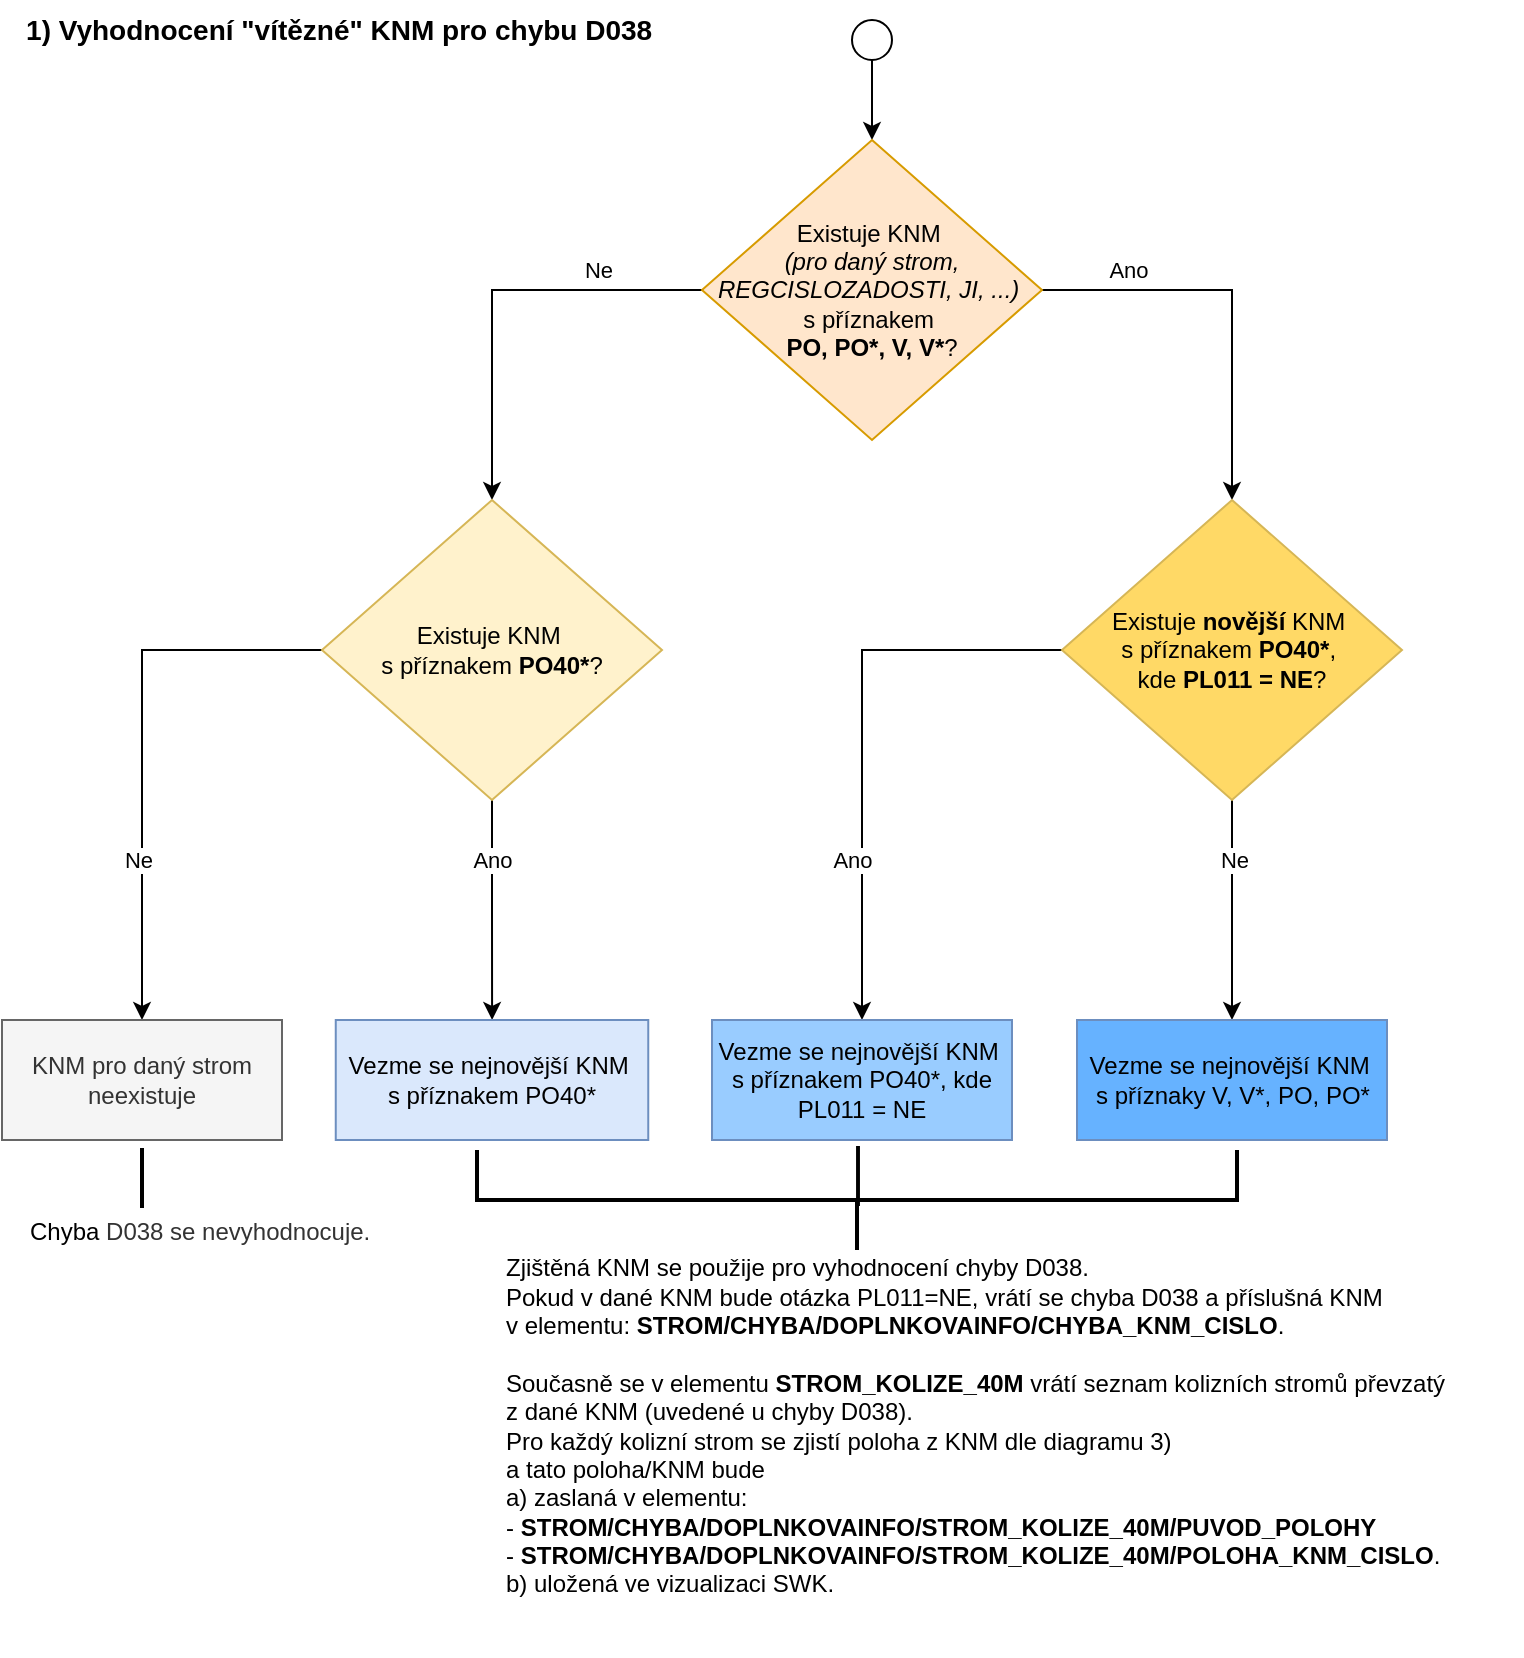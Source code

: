 <mxfile version="26.0.4">
  <diagram name="Page-1" id="bNCsUeAV-b57NKfiwM2c">
    <mxGraphModel dx="2074" dy="1140" grid="1" gridSize="10" guides="1" tooltips="1" connect="1" arrows="1" fold="1" page="1" pageScale="1" pageWidth="827" pageHeight="1169" math="0" shadow="0">
      <root>
        <mxCell id="0" />
        <mxCell id="1" parent="0" />
        <mxCell id="CYBgHtMGrmPmqzuvCU_k-2" value="" style="edgeStyle=orthogonalEdgeStyle;rounded=0;orthogonalLoop=1;jettySize=auto;html=1;" edge="1" parent="1" source="CYBgHtMGrmPmqzuvCU_k-3" target="CYBgHtMGrmPmqzuvCU_k-8">
          <mxGeometry relative="1" as="geometry" />
        </mxCell>
        <mxCell id="CYBgHtMGrmPmqzuvCU_k-3" value="" style="ellipse;whiteSpace=wrap;html=1;aspect=fixed;" vertex="1" parent="1">
          <mxGeometry x="465" y="90" width="20" height="20" as="geometry" />
        </mxCell>
        <mxCell id="CYBgHtMGrmPmqzuvCU_k-4" value="" style="edgeStyle=orthogonalEdgeStyle;rounded=0;orthogonalLoop=1;jettySize=auto;html=1;" edge="1" parent="1" source="CYBgHtMGrmPmqzuvCU_k-8" target="CYBgHtMGrmPmqzuvCU_k-13">
          <mxGeometry relative="1" as="geometry" />
        </mxCell>
        <mxCell id="CYBgHtMGrmPmqzuvCU_k-5" value="Ano" style="edgeLabel;html=1;align=center;verticalAlign=middle;resizable=0;points=[];" vertex="1" connectable="0" parent="CYBgHtMGrmPmqzuvCU_k-4">
          <mxGeometry x="-0.4" relative="1" as="geometry">
            <mxPoint x="-17" y="-10" as="offset" />
          </mxGeometry>
        </mxCell>
        <mxCell id="CYBgHtMGrmPmqzuvCU_k-6" value="" style="edgeStyle=orthogonalEdgeStyle;rounded=0;orthogonalLoop=1;jettySize=auto;html=1;" edge="1" parent="1" source="CYBgHtMGrmPmqzuvCU_k-8" target="CYBgHtMGrmPmqzuvCU_k-18">
          <mxGeometry relative="1" as="geometry" />
        </mxCell>
        <mxCell id="CYBgHtMGrmPmqzuvCU_k-7" value="Ne" style="edgeLabel;html=1;align=center;verticalAlign=middle;resizable=0;points=[];" vertex="1" connectable="0" parent="CYBgHtMGrmPmqzuvCU_k-6">
          <mxGeometry x="-0.128" y="-3" relative="1" as="geometry">
            <mxPoint x="39" y="-7" as="offset" />
          </mxGeometry>
        </mxCell>
        <mxCell id="CYBgHtMGrmPmqzuvCU_k-8" value="&lt;font&gt;Existuje&amp;nbsp;&lt;/font&gt;&lt;span style=&quot;background-color: transparent;&quot;&gt;KNM&amp;nbsp;&lt;/span&gt;&lt;div&gt;&lt;span style=&quot;background-color: transparent;&quot;&gt;&lt;i&gt;(pro daný strom, REGCISLOZADOSTI, JI, ...)&lt;/i&gt;&lt;/span&gt;&lt;span style=&quot;background-color: transparent;&quot;&gt;&amp;nbsp;&lt;/span&gt;&lt;/div&gt;&lt;div&gt;&lt;div&gt;&lt;font&gt;&lt;span style=&quot;background-color: transparent;&quot;&gt;s příznakem&amp;nbsp;&lt;/span&gt;&lt;/font&gt;&lt;div&gt;&lt;font&gt;&lt;b&gt;PO, PO*, V, V*&lt;/b&gt;?&lt;/font&gt;&lt;/div&gt;&lt;/div&gt;&lt;/div&gt;" style="rhombus;whiteSpace=wrap;html=1;fillColor=#ffe6cc;strokeColor=#d79b00;" vertex="1" parent="1">
          <mxGeometry x="390" y="150" width="170" height="150" as="geometry" />
        </mxCell>
        <mxCell id="CYBgHtMGrmPmqzuvCU_k-9" style="edgeStyle=orthogonalEdgeStyle;rounded=0;orthogonalLoop=1;jettySize=auto;html=1;entryX=0.5;entryY=0;entryDx=0;entryDy=0;" edge="1" parent="1" source="CYBgHtMGrmPmqzuvCU_k-13" target="CYBgHtMGrmPmqzuvCU_k-23">
          <mxGeometry relative="1" as="geometry" />
        </mxCell>
        <mxCell id="CYBgHtMGrmPmqzuvCU_k-10" value="Ano" style="edgeLabel;html=1;align=center;verticalAlign=middle;resizable=0;points=[];" vertex="1" connectable="0" parent="CYBgHtMGrmPmqzuvCU_k-9">
          <mxGeometry x="-0.668" y="2" relative="1" as="geometry">
            <mxPoint x="-58" y="103" as="offset" />
          </mxGeometry>
        </mxCell>
        <mxCell id="CYBgHtMGrmPmqzuvCU_k-11" value="" style="edgeStyle=orthogonalEdgeStyle;rounded=0;orthogonalLoop=1;jettySize=auto;html=1;" edge="1" parent="1" source="CYBgHtMGrmPmqzuvCU_k-13" target="CYBgHtMGrmPmqzuvCU_k-20">
          <mxGeometry relative="1" as="geometry" />
        </mxCell>
        <mxCell id="CYBgHtMGrmPmqzuvCU_k-12" value="Ne" style="edgeLabel;html=1;align=center;verticalAlign=middle;resizable=0;points=[];" vertex="1" connectable="0" parent="CYBgHtMGrmPmqzuvCU_k-11">
          <mxGeometry x="0.048" y="1" relative="1" as="geometry">
            <mxPoint y="-28" as="offset" />
          </mxGeometry>
        </mxCell>
        <mxCell id="CYBgHtMGrmPmqzuvCU_k-13" value="&lt;font&gt;Existuje &lt;b&gt;novější &lt;/b&gt;KNM&amp;nbsp;&lt;/font&gt;&lt;div&gt;&lt;font&gt;s příznakem &lt;b&gt;PO40*&lt;/b&gt;,&amp;nbsp;&lt;/font&gt;&lt;/div&gt;&lt;div&gt;&lt;font&gt;kde &lt;b&gt;PL011 = NE&lt;/b&gt;?&lt;/font&gt;&lt;/div&gt;" style="rhombus;whiteSpace=wrap;html=1;fillColor=#FFD966;strokeColor=#d6b656;" vertex="1" parent="1">
          <mxGeometry x="570" y="330" width="170" height="150" as="geometry" />
        </mxCell>
        <mxCell id="CYBgHtMGrmPmqzuvCU_k-14" value="" style="edgeStyle=orthogonalEdgeStyle;rounded=0;orthogonalLoop=1;jettySize=auto;html=1;" edge="1" parent="1" source="CYBgHtMGrmPmqzuvCU_k-18" target="CYBgHtMGrmPmqzuvCU_k-19">
          <mxGeometry relative="1" as="geometry" />
        </mxCell>
        <mxCell id="CYBgHtMGrmPmqzuvCU_k-15" value="Ano" style="edgeLabel;html=1;align=center;verticalAlign=middle;resizable=0;points=[];" vertex="1" connectable="0" parent="CYBgHtMGrmPmqzuvCU_k-14">
          <mxGeometry x="-0.467" relative="1" as="geometry">
            <mxPoint as="offset" />
          </mxGeometry>
        </mxCell>
        <mxCell id="CYBgHtMGrmPmqzuvCU_k-16" value="" style="edgeStyle=orthogonalEdgeStyle;rounded=0;orthogonalLoop=1;jettySize=auto;html=1;" edge="1" parent="1" source="CYBgHtMGrmPmqzuvCU_k-18" target="CYBgHtMGrmPmqzuvCU_k-24">
          <mxGeometry relative="1" as="geometry" />
        </mxCell>
        <mxCell id="CYBgHtMGrmPmqzuvCU_k-17" value="Ne" style="edgeLabel;html=1;align=center;verticalAlign=middle;resizable=0;points=[];" vertex="1" connectable="0" parent="CYBgHtMGrmPmqzuvCU_k-16">
          <mxGeometry x="0.455" y="-2" relative="1" as="geometry">
            <mxPoint y="-5" as="offset" />
          </mxGeometry>
        </mxCell>
        <mxCell id="CYBgHtMGrmPmqzuvCU_k-18" value="Existuje KNM&amp;nbsp;&lt;div&gt;s příznakem &lt;b&gt;PO40*&lt;/b&gt;?&lt;/div&gt;" style="rhombus;whiteSpace=wrap;html=1;fillColor=#fff2cc;strokeColor=#d6b656;" vertex="1" parent="1">
          <mxGeometry x="200" y="330" width="170" height="150" as="geometry" />
        </mxCell>
        <mxCell id="CYBgHtMGrmPmqzuvCU_k-19" value="Vezme se nejnovější KNM&amp;nbsp;&lt;div&gt;s příznakem PO40*&lt;/div&gt;" style="whiteSpace=wrap;html=1;fillColor=#dae8fc;strokeColor=#6c8ebf;" vertex="1" parent="1">
          <mxGeometry x="206.88" y="590" width="156.25" height="60" as="geometry" />
        </mxCell>
        <mxCell id="CYBgHtMGrmPmqzuvCU_k-20" value="Vezme se nejnovější KNM&amp;nbsp;&lt;div&gt;s příznaky V, V*, PO, PO*&lt;/div&gt;" style="whiteSpace=wrap;html=1;fillColor=#66B2FF;strokeColor=#6c8ebf;" vertex="1" parent="1">
          <mxGeometry x="577.5" y="590" width="155" height="60" as="geometry" />
        </mxCell>
        <mxCell id="CYBgHtMGrmPmqzuvCU_k-21" value="&lt;font style=&quot;font-size: 14px;&quot;&gt;&lt;b&gt;1) Vyhodnocení &quot;vítězné&quot; KNM pro chybu D038&amp;nbsp;&lt;/b&gt;&lt;/font&gt;" style="text;html=1;align=center;verticalAlign=middle;resizable=0;points=[];autosize=1;strokeColor=none;fillColor=none;" vertex="1" parent="1">
          <mxGeometry x="40" y="80" width="340" height="30" as="geometry" />
        </mxCell>
        <mxCell id="CYBgHtMGrmPmqzuvCU_k-22" value="&lt;div style=&quot;&quot;&gt;&lt;span style=&quot;background-color: transparent;&quot;&gt;&lt;span style=&quot;font-weight: normal;&quot;&gt;Zjištěná KNM se použije pro vyhodnocení chyby D038.&amp;nbsp;&lt;/span&gt;&lt;/span&gt;&lt;/div&gt;&lt;div style=&quot;&quot;&gt;&lt;span style=&quot;font-weight: normal; background-color: transparent;&quot;&gt;&lt;span&gt;Pokud v dané KNM bude otázka PL011=NE, vrátí se chyba D038 a příslušná KNM&amp;nbsp;&lt;/span&gt;&lt;/span&gt;&lt;/div&gt;&lt;div style=&quot;&quot;&gt;&lt;span style=&quot;font-weight: normal; background-color: transparent;&quot;&gt;&lt;span&gt;v elementu:&amp;nbsp;&lt;/span&gt;&lt;/span&gt;&lt;span style=&quot;background-color: transparent;&quot;&gt;STROM/CHYBA/DOPLNKOVAINFO/CHYBA_KNM_CISLO&lt;span style=&quot;font-weight: normal;&quot;&gt;.&lt;/span&gt;&lt;/span&gt;&lt;/div&gt;&lt;div style=&quot;&quot;&gt;&lt;span style=&quot;font-weight: normal; background-color: transparent;&quot;&gt;&lt;br&gt;&lt;/span&gt;&lt;/div&gt;&lt;div style=&quot;&quot;&gt;&lt;span style=&quot;font-weight: normal; background-color: transparent;&quot;&gt;Současně se v&lt;/span&gt;&lt;span style=&quot;font-weight: normal; background-color: transparent;&quot;&gt;&amp;nbsp;elementu&amp;nbsp;&lt;/span&gt;&lt;span style=&quot;background-color: transparent;&quot;&gt;STROM_KOLIZE_40M&lt;span style=&quot;font-weight: normal;&quot;&gt; vrátí seznam kolizních stromů převzatý&amp;nbsp;&lt;/span&gt;&lt;/span&gt;&lt;/div&gt;&lt;div style=&quot;&quot;&gt;&lt;span style=&quot;background-color: transparent;&quot;&gt;&lt;span style=&quot;font-weight: normal;&quot;&gt;z dané KNM (uvedené u chyby D038).&amp;nbsp;&lt;/span&gt;&lt;/span&gt;&lt;/div&gt;&lt;div style=&quot;&quot;&gt;&lt;span style=&quot;background-color: transparent; font-weight: normal;&quot;&gt;Pro každý kolizní strom se zjistí poloha z KNM dle diagramu 3)&amp;nbsp;&lt;/span&gt;&lt;/div&gt;&lt;div style=&quot;&quot;&gt;&lt;span style=&quot;background-color: transparent; font-weight: normal;&quot;&gt;a tato poloha/KNM bude&lt;/span&gt;&lt;/div&gt;&lt;div style=&quot;&quot;&gt;&lt;span style=&quot;background-color: transparent; font-weight: normal;&quot;&gt;a) zaslaná v elementu:&lt;/span&gt;&lt;/div&gt;&lt;div style=&quot;&quot;&gt;&lt;span style=&quot;background-color: transparent;&quot;&gt;&lt;span style=&quot;font-weight: normal;&quot;&gt;- &lt;/span&gt;S&lt;/span&gt;&lt;span style=&quot;background-color: transparent;&quot;&gt;TROM/CHYBA/DOPLNKOVAINFO/STROM_KOLIZE_40M/PUVOD_POLOHY&lt;/span&gt;&lt;/div&gt;&lt;div style=&quot;&quot;&gt;&lt;span style=&quot;background-color: transparent;&quot;&gt;&lt;span style=&quot;font-weight: normal;&quot;&gt;- &lt;/span&gt;S&lt;/span&gt;&lt;span style=&quot;background-color: transparent;&quot;&gt;TROM/CHYBA/DOPLNKOVAINFO/STROM_KOLIZE_40M/&lt;/span&gt;&lt;span style=&quot;background-color: transparent;&quot;&gt;POLOHA_KNM_CISLO&lt;span style=&quot;font-weight: normal;&quot;&gt;.&lt;/span&gt;&lt;/span&gt;&lt;/div&gt;&lt;div style=&quot;&quot;&gt;&lt;span style=&quot;background-color: transparent; font-weight: normal;&quot;&gt;b) uložená ve vizualizaci SWK.&amp;nbsp;&lt;/span&gt;&lt;/div&gt;" style="text;html=1;align=left;verticalAlign=middle;whiteSpace=wrap;rounded=0;fontStyle=1" vertex="1" parent="1">
          <mxGeometry x="290" y="678" width="510" height="230" as="geometry" />
        </mxCell>
        <mxCell id="CYBgHtMGrmPmqzuvCU_k-23" value="Vezme se nejnovější KNM&amp;nbsp;&lt;div&gt;s příznakem PO40*, kde PL011 = NE&lt;/div&gt;" style="whiteSpace=wrap;html=1;fillColor=#99CCFF;strokeColor=#6c8ebf;" vertex="1" parent="1">
          <mxGeometry x="395" y="590" width="150" height="60" as="geometry" />
        </mxCell>
        <mxCell id="CYBgHtMGrmPmqzuvCU_k-24" value="KNM pro daný strom neexistuje" style="whiteSpace=wrap;html=1;fillColor=#f5f5f5;fontColor=#333333;strokeColor=#666666;" vertex="1" parent="1">
          <mxGeometry x="40" y="590" width="140" height="60" as="geometry" />
        </mxCell>
        <mxCell id="CYBgHtMGrmPmqzuvCU_k-25" value="" style="strokeWidth=2;html=1;shape=mxgraph.flowchart.annotation_2;align=left;labelPosition=right;pointerEvents=1;rotation=-90;" vertex="1" parent="1">
          <mxGeometry x="442.5" y="490" width="50" height="380" as="geometry" />
        </mxCell>
        <mxCell id="CYBgHtMGrmPmqzuvCU_k-26" value="&lt;div style=&quot;&quot;&gt;&lt;span style=&quot;background-color: transparent; font-weight: normal;&quot;&gt;Chyba&amp;nbsp;&lt;/span&gt;&lt;span style=&quot;background-color: transparent; color: rgb(51, 51, 51); font-weight: 400; text-align: center;&quot;&gt;D038 se nevyhodnocuje.&lt;/span&gt;&lt;br&gt;&lt;/div&gt;" style="text;html=1;align=left;verticalAlign=middle;whiteSpace=wrap;rounded=0;fontStyle=1" vertex="1" parent="1">
          <mxGeometry x="52" y="651" width="210" height="90" as="geometry" />
        </mxCell>
        <mxCell id="CYBgHtMGrmPmqzuvCU_k-27" value="" style="endArrow=none;html=1;rounded=0;strokeWidth=2;" edge="1" parent="1">
          <mxGeometry width="50" height="50" relative="1" as="geometry">
            <mxPoint x="110" y="684" as="sourcePoint" />
            <mxPoint x="110" y="654" as="targetPoint" />
          </mxGeometry>
        </mxCell>
        <mxCell id="CYBgHtMGrmPmqzuvCU_k-28" value="" style="endArrow=none;html=1;rounded=0;strokeWidth=1.95;" edge="1" parent="1">
          <mxGeometry width="50" height="50" relative="1" as="geometry">
            <mxPoint x="468" y="683" as="sourcePoint" />
            <mxPoint x="468" y="653" as="targetPoint" />
          </mxGeometry>
        </mxCell>
      </root>
    </mxGraphModel>
  </diagram>
</mxfile>
